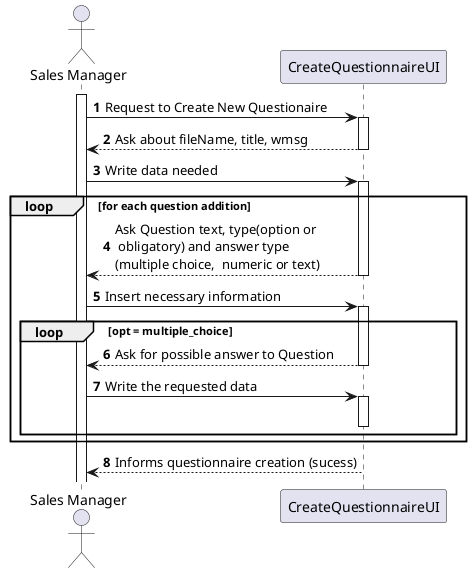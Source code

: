 @startuml
'https://plantuml.com/sequence-diagram

autonumber

actor "Sales Manager" as SM
participant "CreateQuestionnaireUI" as UI


activate SM

SM->UI : Request to Create New Questionaire
activate UI
SM<--UI : Ask about fileName, title, wmsg
deactivate UI
SM->UI : Write data needed
activate UI

loop for each question addition

SM<--UI : Ask Question text, type(option or \n obligatory) and answer type \n(multiple choice,  numeric or text)
deactivate UI

SM->UI : Insert necessary information

loop opt = multiple_choice

activate UI
SM<--UI : Ask for possible answer to Question
deactivate UI
SM->UI : Write the requested data
activate UI
deactivate UI

end

end
SM<--UI : Informs questionnaire creation (sucess)
deactivate UI

@enduml